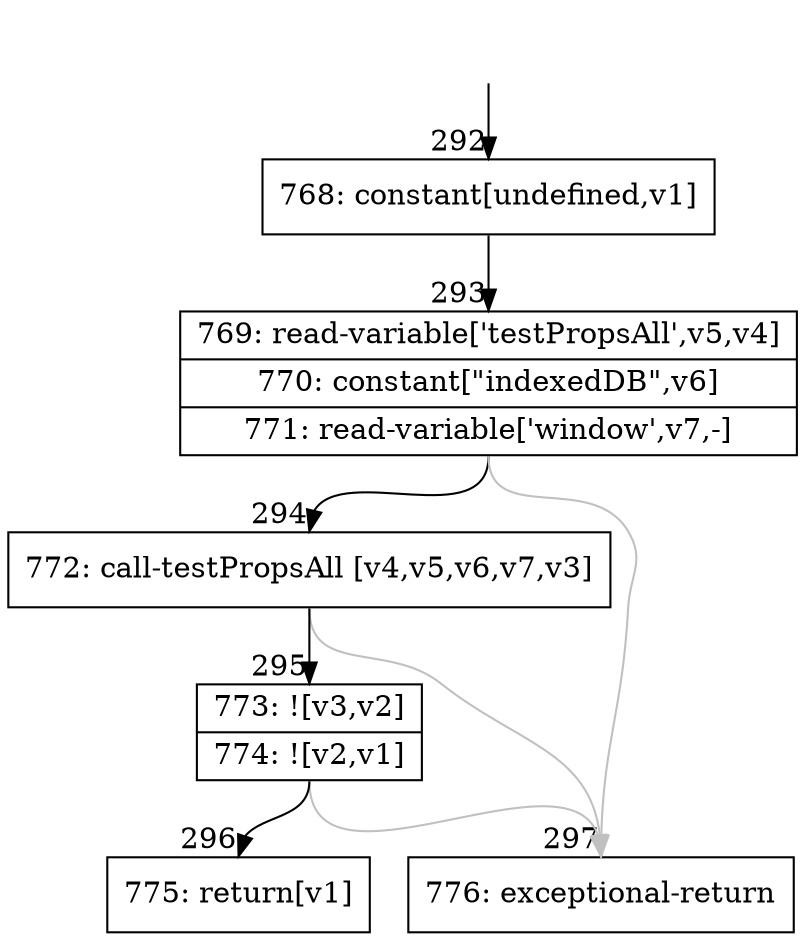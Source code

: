 digraph {
rankdir="TD"
BB_entry28[shape=none,label=""];
BB_entry28 -> BB292 [tailport=s, headport=n, headlabel="    292"]
BB292 [shape=record label="{768: constant[undefined,v1]}" ] 
BB292 -> BB293 [tailport=s, headport=n, headlabel="      293"]
BB293 [shape=record label="{769: read-variable['testPropsAll',v5,v4]|770: constant[\"indexedDB\",v6]|771: read-variable['window',v7,-]}" ] 
BB293 -> BB294 [tailport=s, headport=n, headlabel="      294"]
BB293 -> BB297 [tailport=s, headport=n, color=gray, headlabel="      297"]
BB294 [shape=record label="{772: call-testPropsAll [v4,v5,v6,v7,v3]}" ] 
BB294 -> BB295 [tailport=s, headport=n, headlabel="      295"]
BB294 -> BB297 [tailport=s, headport=n, color=gray]
BB295 [shape=record label="{773: ![v3,v2]|774: ![v2,v1]}" ] 
BB295 -> BB296 [tailport=s, headport=n, headlabel="      296"]
BB295 -> BB297 [tailport=s, headport=n, color=gray]
BB296 [shape=record label="{775: return[v1]}" ] 
BB297 [shape=record label="{776: exceptional-return}" ] 
//#$~ 307
}

